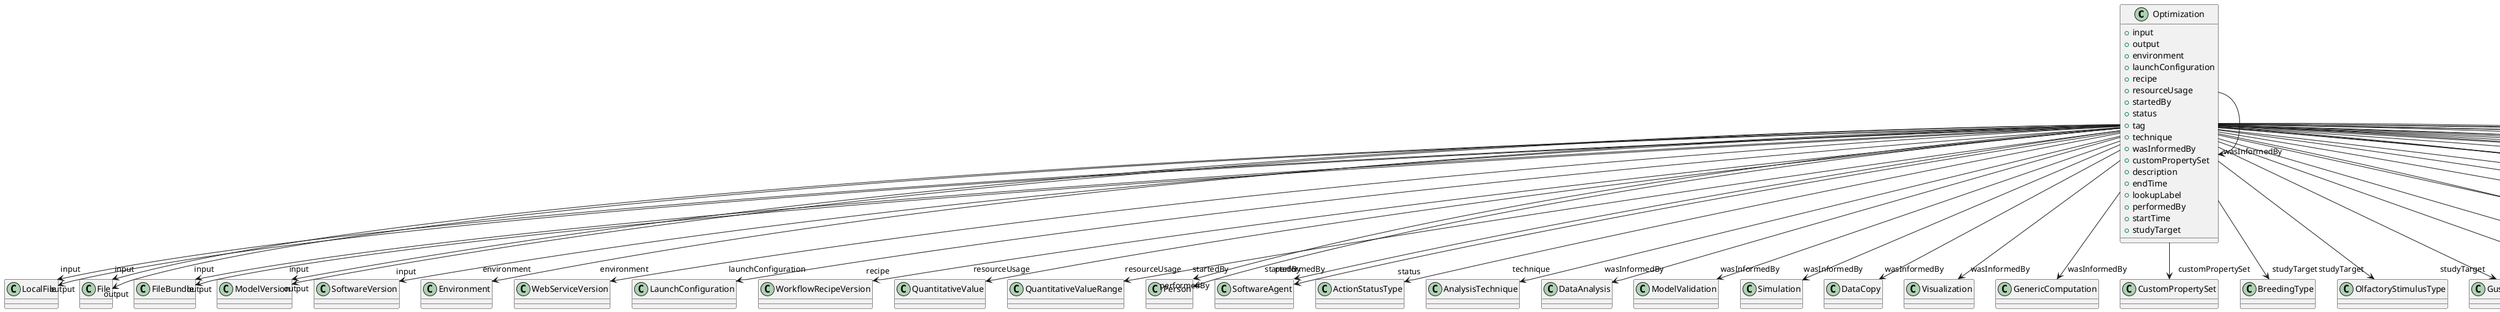 @startuml
class Optimization {
+input
+output
+environment
+launchConfiguration
+recipe
+resourceUsage
+startedBy
+status
+tag
+technique
+wasInformedBy
+customPropertySet
+description
+endTime
+lookupLabel
+performedBy
+startTime
+studyTarget

}
Optimization -d-> "input" LocalFile
Optimization -d-> "input" File
Optimization -d-> "input" FileBundle
Optimization -d-> "input" ModelVersion
Optimization -d-> "input" SoftwareVersion
Optimization -d-> "output" LocalFile
Optimization -d-> "output" File
Optimization -d-> "output" FileBundle
Optimization -d-> "output" ModelVersion
Optimization -d-> "environment" Environment
Optimization -d-> "environment" WebServiceVersion
Optimization -d-> "launchConfiguration" LaunchConfiguration
Optimization -d-> "recipe" WorkflowRecipeVersion
Optimization -d-> "resourceUsage" QuantitativeValue
Optimization -d-> "resourceUsage" QuantitativeValueRange
Optimization -d-> "startedBy" Person
Optimization -d-> "startedBy" SoftwareAgent
Optimization -d-> "status" ActionStatusType
Optimization -d-> "technique" AnalysisTechnique
Optimization -d-> "wasInformedBy" Optimization
Optimization -d-> "wasInformedBy" DataAnalysis
Optimization -d-> "wasInformedBy" ModelValidation
Optimization -d-> "wasInformedBy" Simulation
Optimization -d-> "wasInformedBy" DataCopy
Optimization -d-> "wasInformedBy" Visualization
Optimization -d-> "wasInformedBy" GenericComputation
Optimization -d-> "customPropertySet" CustomPropertySet
Optimization -d-> "performedBy" Person
Optimization -d-> "performedBy" SoftwareAgent
Optimization -d-> "studyTarget" BreedingType
Optimization -d-> "studyTarget" OlfactoryStimulusType
Optimization -d-> "studyTarget" GustatoryStimulusType
Optimization -d-> "studyTarget" BiologicalOrder
Optimization -d-> "studyTarget" TermSuggestion
Optimization -d-> "studyTarget" Disease
Optimization -d-> "studyTarget" AuditoryStimulusType
Optimization -d-> "studyTarget" SubcellularEntity
Optimization -d-> "studyTarget" CellCultureType
Optimization -d-> "studyTarget" Species
Optimization -d-> "studyTarget" UBERONParcellation
Optimization -d-> "studyTarget" MolecularEntity
Optimization -d-> "studyTarget" ElectricalStimulusType
Optimization -d-> "studyTarget" GeneticStrainType
Optimization -d-> "studyTarget" OrganismSystem
Optimization -d-> "studyTarget" Organ
Optimization -d-> "studyTarget" OpticalStimulusType
Optimization -d-> "studyTarget" DiseaseModel
Optimization -d-> "studyTarget" VisualStimulusType
Optimization -d-> "studyTarget" Handedness
Optimization -d-> "studyTarget" CellType
Optimization -d-> "studyTarget" BiologicalSex
Optimization -d-> "studyTarget" OrganismSubstance
Optimization -d-> "studyTarget" TactileStimulusType
Optimization -d-> "studyTarget" ParcellationEntityVersion
Optimization -d-> "studyTarget" ParcellationEntity
Optimization -d-> "studyTarget" CustomAnatomicalEntity

@enduml